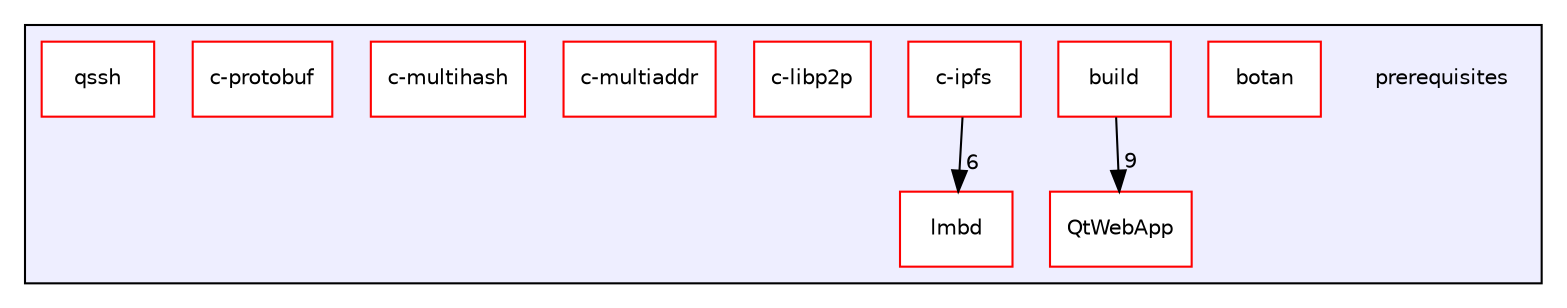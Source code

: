 digraph "prerequisites" {
  compound=true
  node [ fontsize="10", fontname="Helvetica"];
  edge [ labelfontsize="10", labelfontname="Helvetica"];
  subgraph clusterdir_0dc8670ce003965ad6657bffb381fe41 {
    graph [ bgcolor="#eeeeff", pencolor="black", label="" URL="dir_0dc8670ce003965ad6657bffb381fe41.html"];
    dir_0dc8670ce003965ad6657bffb381fe41 [shape=plaintext label="prerequisites"];
    dir_3760fb49a0b0a4f2f97de0930ae08865 [shape=box label="botan" color="red" fillcolor="white" style="filled" URL="dir_3760fb49a0b0a4f2f97de0930ae08865.html"];
    dir_86d5a990c06b35e8670fcfb2f15cb39a [shape=box label="build" color="red" fillcolor="white" style="filled" URL="dir_86d5a990c06b35e8670fcfb2f15cb39a.html"];
    dir_710942753667abff5e940805c2388c41 [shape=box label="c-ipfs" color="red" fillcolor="white" style="filled" URL="dir_710942753667abff5e940805c2388c41.html"];
    dir_d3dc2089ddf61d8be1e3bff92bba4632 [shape=box label="c-libp2p" color="red" fillcolor="white" style="filled" URL="dir_d3dc2089ddf61d8be1e3bff92bba4632.html"];
    dir_7ceacaba80086961ed59354b406439da [shape=box label="c-multiaddr" color="red" fillcolor="white" style="filled" URL="dir_7ceacaba80086961ed59354b406439da.html"];
    dir_376f672eea2f3ce9a4a47f8d242629b2 [shape=box label="c-multihash" color="red" fillcolor="white" style="filled" URL="dir_376f672eea2f3ce9a4a47f8d242629b2.html"];
    dir_b262b56d00554f1152fe82f2020de539 [shape=box label="c-protobuf" color="red" fillcolor="white" style="filled" URL="dir_b262b56d00554f1152fe82f2020de539.html"];
    dir_8be01a3804ca0ad9f3bc9f8a64e2041f [shape=box label="lmbd" color="red" fillcolor="white" style="filled" URL="dir_8be01a3804ca0ad9f3bc9f8a64e2041f.html"];
    dir_22e21bbfaa8440d5a2934bc04e06b10c [shape=box label="qssh" color="red" fillcolor="white" style="filled" URL="dir_22e21bbfaa8440d5a2934bc04e06b10c.html"];
    dir_c8ee3321b9bb547ee3793e57e69b2b24 [shape=box label="QtWebApp" color="red" fillcolor="white" style="filled" URL="dir_c8ee3321b9bb547ee3793e57e69b2b24.html"];
  }
  dir_710942753667abff5e940805c2388c41->dir_8be01a3804ca0ad9f3bc9f8a64e2041f [headlabel="6", labeldistance=1.5 headhref="dir_000047_000350.html"];
  dir_86d5a990c06b35e8670fcfb2f15cb39a->dir_c8ee3321b9bb547ee3793e57e69b2b24 [headlabel="9", labeldistance=1.5 headhref="dir_000006_000031.html"];
}
